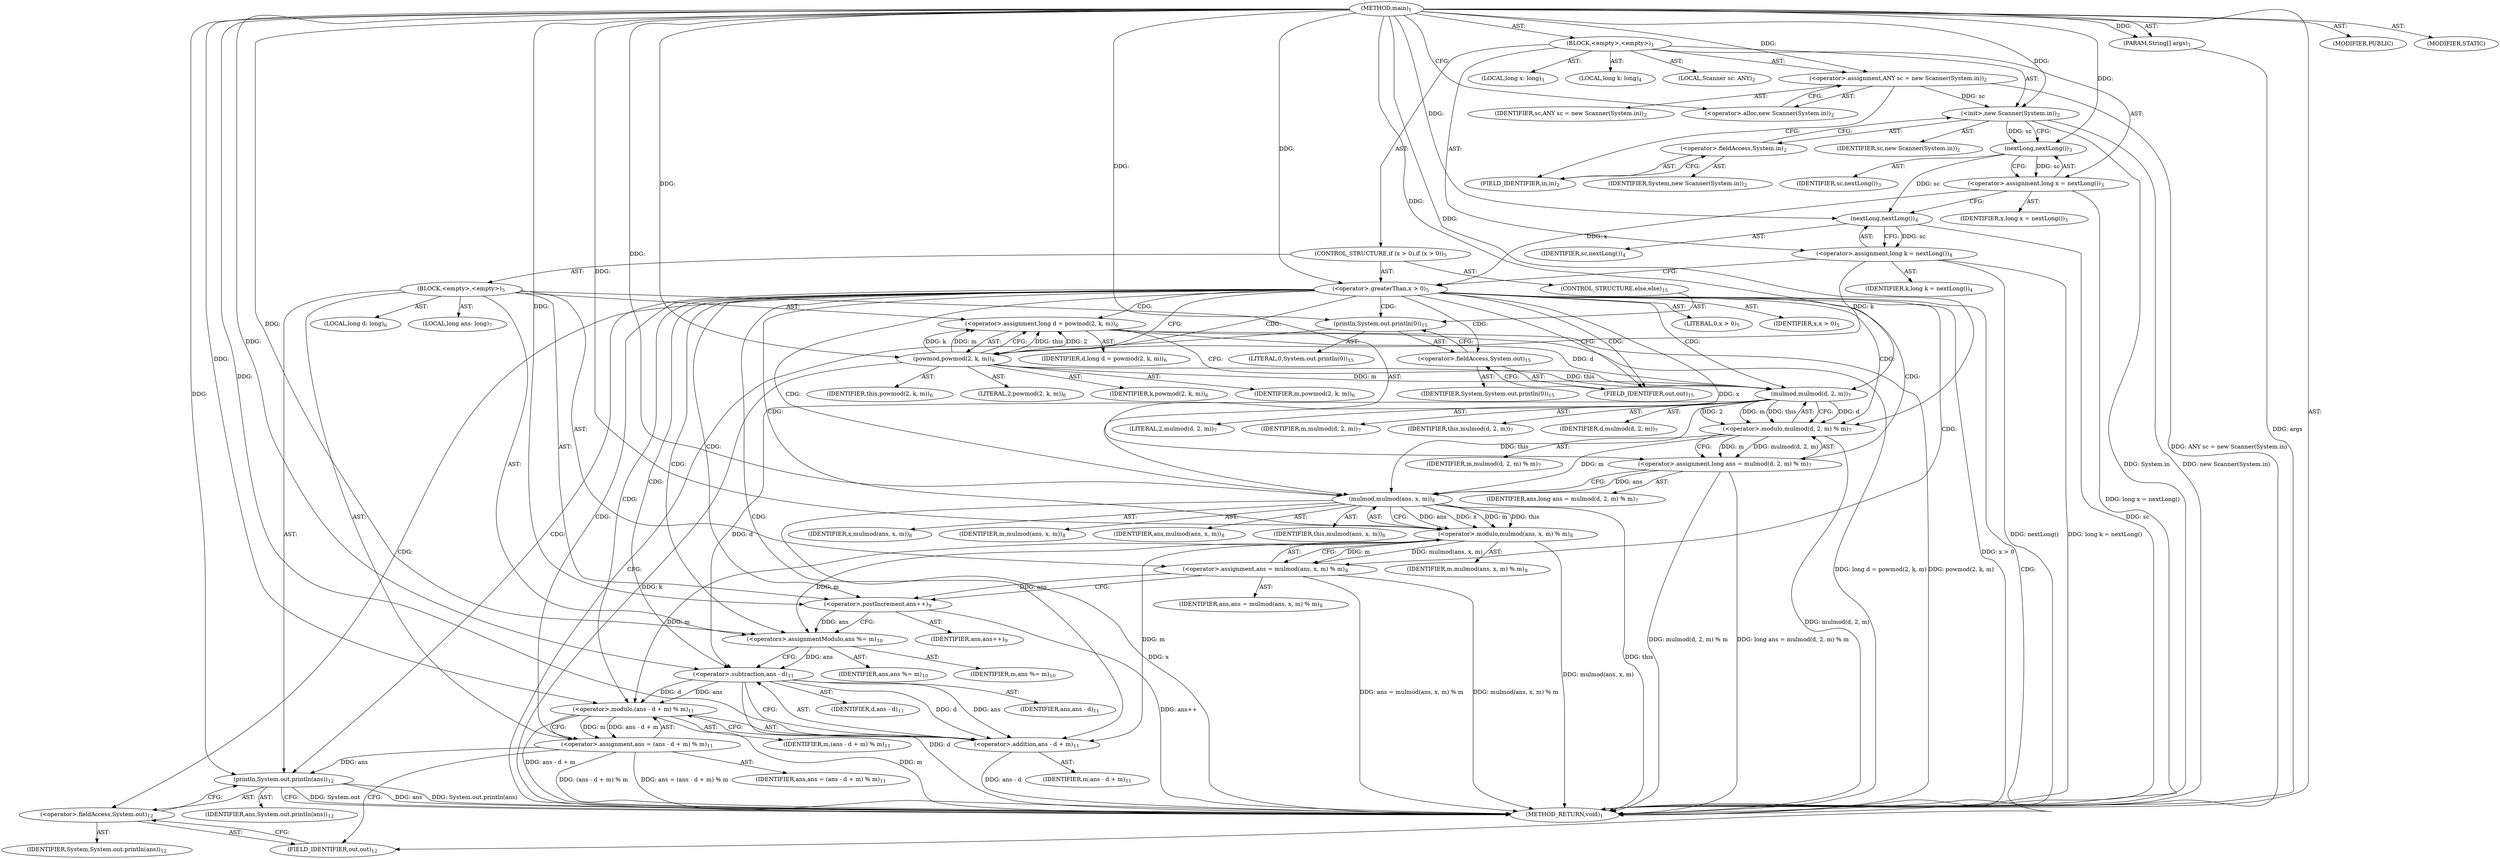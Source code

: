 digraph "main" {  
"19" [label = <(METHOD,main)<SUB>1</SUB>> ]
"20" [label = <(PARAM,String[] args)<SUB>1</SUB>> ]
"21" [label = <(BLOCK,&lt;empty&gt;,&lt;empty&gt;)<SUB>1</SUB>> ]
"4" [label = <(LOCAL,Scanner sc: ANY)<SUB>2</SUB>> ]
"22" [label = <(&lt;operator&gt;.assignment,ANY sc = new Scanner(System.in))<SUB>2</SUB>> ]
"23" [label = <(IDENTIFIER,sc,ANY sc = new Scanner(System.in))<SUB>2</SUB>> ]
"24" [label = <(&lt;operator&gt;.alloc,new Scanner(System.in))<SUB>2</SUB>> ]
"25" [label = <(&lt;init&gt;,new Scanner(System.in))<SUB>2</SUB>> ]
"3" [label = <(IDENTIFIER,sc,new Scanner(System.in))<SUB>2</SUB>> ]
"26" [label = <(&lt;operator&gt;.fieldAccess,System.in)<SUB>2</SUB>> ]
"27" [label = <(IDENTIFIER,System,new Scanner(System.in))<SUB>2</SUB>> ]
"28" [label = <(FIELD_IDENTIFIER,in,in)<SUB>2</SUB>> ]
"29" [label = <(LOCAL,long x: long)<SUB>3</SUB>> ]
"30" [label = <(&lt;operator&gt;.assignment,long x = nextLong())<SUB>3</SUB>> ]
"31" [label = <(IDENTIFIER,x,long x = nextLong())<SUB>3</SUB>> ]
"32" [label = <(nextLong,nextLong())<SUB>3</SUB>> ]
"33" [label = <(IDENTIFIER,sc,nextLong())<SUB>3</SUB>> ]
"34" [label = <(LOCAL,long k: long)<SUB>4</SUB>> ]
"35" [label = <(&lt;operator&gt;.assignment,long k = nextLong())<SUB>4</SUB>> ]
"36" [label = <(IDENTIFIER,k,long k = nextLong())<SUB>4</SUB>> ]
"37" [label = <(nextLong,nextLong())<SUB>4</SUB>> ]
"38" [label = <(IDENTIFIER,sc,nextLong())<SUB>4</SUB>> ]
"39" [label = <(CONTROL_STRUCTURE,if (x &gt; 0),if (x &gt; 0))<SUB>5</SUB>> ]
"40" [label = <(&lt;operator&gt;.greaterThan,x &gt; 0)<SUB>5</SUB>> ]
"41" [label = <(IDENTIFIER,x,x &gt; 0)<SUB>5</SUB>> ]
"42" [label = <(LITERAL,0,x &gt; 0)<SUB>5</SUB>> ]
"43" [label = <(BLOCK,&lt;empty&gt;,&lt;empty&gt;)<SUB>5</SUB>> ]
"44" [label = <(LOCAL,long d: long)<SUB>6</SUB>> ]
"45" [label = <(&lt;operator&gt;.assignment,long d = powmod(2, k, m))<SUB>6</SUB>> ]
"46" [label = <(IDENTIFIER,d,long d = powmod(2, k, m))<SUB>6</SUB>> ]
"47" [label = <(powmod,powmod(2, k, m))<SUB>6</SUB>> ]
"48" [label = <(IDENTIFIER,this,powmod(2, k, m))<SUB>6</SUB>> ]
"49" [label = <(LITERAL,2,powmod(2, k, m))<SUB>6</SUB>> ]
"50" [label = <(IDENTIFIER,k,powmod(2, k, m))<SUB>6</SUB>> ]
"51" [label = <(IDENTIFIER,m,powmod(2, k, m))<SUB>6</SUB>> ]
"52" [label = <(LOCAL,long ans: long)<SUB>7</SUB>> ]
"53" [label = <(&lt;operator&gt;.assignment,long ans = mulmod(d, 2, m) % m)<SUB>7</SUB>> ]
"54" [label = <(IDENTIFIER,ans,long ans = mulmod(d, 2, m) % m)<SUB>7</SUB>> ]
"55" [label = <(&lt;operator&gt;.modulo,mulmod(d, 2, m) % m)<SUB>7</SUB>> ]
"56" [label = <(mulmod,mulmod(d, 2, m))<SUB>7</SUB>> ]
"57" [label = <(IDENTIFIER,this,mulmod(d, 2, m))<SUB>7</SUB>> ]
"58" [label = <(IDENTIFIER,d,mulmod(d, 2, m))<SUB>7</SUB>> ]
"59" [label = <(LITERAL,2,mulmod(d, 2, m))<SUB>7</SUB>> ]
"60" [label = <(IDENTIFIER,m,mulmod(d, 2, m))<SUB>7</SUB>> ]
"61" [label = <(IDENTIFIER,m,mulmod(d, 2, m) % m)<SUB>7</SUB>> ]
"62" [label = <(&lt;operator&gt;.assignment,ans = mulmod(ans, x, m) % m)<SUB>8</SUB>> ]
"63" [label = <(IDENTIFIER,ans,ans = mulmod(ans, x, m) % m)<SUB>8</SUB>> ]
"64" [label = <(&lt;operator&gt;.modulo,mulmod(ans, x, m) % m)<SUB>8</SUB>> ]
"65" [label = <(mulmod,mulmod(ans, x, m))<SUB>8</SUB>> ]
"66" [label = <(IDENTIFIER,this,mulmod(ans, x, m))<SUB>8</SUB>> ]
"67" [label = <(IDENTIFIER,ans,mulmod(ans, x, m))<SUB>8</SUB>> ]
"68" [label = <(IDENTIFIER,x,mulmod(ans, x, m))<SUB>8</SUB>> ]
"69" [label = <(IDENTIFIER,m,mulmod(ans, x, m))<SUB>8</SUB>> ]
"70" [label = <(IDENTIFIER,m,mulmod(ans, x, m) % m)<SUB>8</SUB>> ]
"71" [label = <(&lt;operator&gt;.postIncrement,ans++)<SUB>9</SUB>> ]
"72" [label = <(IDENTIFIER,ans,ans++)<SUB>9</SUB>> ]
"73" [label = <(&lt;operators&gt;.assignmentModulo,ans %= m)<SUB>10</SUB>> ]
"74" [label = <(IDENTIFIER,ans,ans %= m)<SUB>10</SUB>> ]
"75" [label = <(IDENTIFIER,m,ans %= m)<SUB>10</SUB>> ]
"76" [label = <(&lt;operator&gt;.assignment,ans = (ans - d + m) % m)<SUB>11</SUB>> ]
"77" [label = <(IDENTIFIER,ans,ans = (ans - d + m) % m)<SUB>11</SUB>> ]
"78" [label = <(&lt;operator&gt;.modulo,(ans - d + m) % m)<SUB>11</SUB>> ]
"79" [label = <(&lt;operator&gt;.addition,ans - d + m)<SUB>11</SUB>> ]
"80" [label = <(&lt;operator&gt;.subtraction,ans - d)<SUB>11</SUB>> ]
"81" [label = <(IDENTIFIER,ans,ans - d)<SUB>11</SUB>> ]
"82" [label = <(IDENTIFIER,d,ans - d)<SUB>11</SUB>> ]
"83" [label = <(IDENTIFIER,m,ans - d + m)<SUB>11</SUB>> ]
"84" [label = <(IDENTIFIER,m,(ans - d + m) % m)<SUB>11</SUB>> ]
"85" [label = <(println,System.out.println(ans))<SUB>12</SUB>> ]
"86" [label = <(&lt;operator&gt;.fieldAccess,System.out)<SUB>12</SUB>> ]
"87" [label = <(IDENTIFIER,System,System.out.println(ans))<SUB>12</SUB>> ]
"88" [label = <(FIELD_IDENTIFIER,out,out)<SUB>12</SUB>> ]
"89" [label = <(IDENTIFIER,ans,System.out.println(ans))<SUB>12</SUB>> ]
"90" [label = <(CONTROL_STRUCTURE,else,else)<SUB>15</SUB>> ]
"91" [label = <(println,System.out.println(0))<SUB>15</SUB>> ]
"92" [label = <(&lt;operator&gt;.fieldAccess,System.out)<SUB>15</SUB>> ]
"93" [label = <(IDENTIFIER,System,System.out.println(0))<SUB>15</SUB>> ]
"94" [label = <(FIELD_IDENTIFIER,out,out)<SUB>15</SUB>> ]
"95" [label = <(LITERAL,0,System.out.println(0))<SUB>15</SUB>> ]
"96" [label = <(MODIFIER,PUBLIC)> ]
"97" [label = <(MODIFIER,STATIC)> ]
"98" [label = <(METHOD_RETURN,void)<SUB>1</SUB>> ]
  "19" -> "20"  [ label = "AST: "] 
  "19" -> "21"  [ label = "AST: "] 
  "19" -> "96"  [ label = "AST: "] 
  "19" -> "97"  [ label = "AST: "] 
  "19" -> "98"  [ label = "AST: "] 
  "21" -> "4"  [ label = "AST: "] 
  "21" -> "22"  [ label = "AST: "] 
  "21" -> "25"  [ label = "AST: "] 
  "21" -> "29"  [ label = "AST: "] 
  "21" -> "30"  [ label = "AST: "] 
  "21" -> "34"  [ label = "AST: "] 
  "21" -> "35"  [ label = "AST: "] 
  "21" -> "39"  [ label = "AST: "] 
  "22" -> "23"  [ label = "AST: "] 
  "22" -> "24"  [ label = "AST: "] 
  "25" -> "3"  [ label = "AST: "] 
  "25" -> "26"  [ label = "AST: "] 
  "26" -> "27"  [ label = "AST: "] 
  "26" -> "28"  [ label = "AST: "] 
  "30" -> "31"  [ label = "AST: "] 
  "30" -> "32"  [ label = "AST: "] 
  "32" -> "33"  [ label = "AST: "] 
  "35" -> "36"  [ label = "AST: "] 
  "35" -> "37"  [ label = "AST: "] 
  "37" -> "38"  [ label = "AST: "] 
  "39" -> "40"  [ label = "AST: "] 
  "39" -> "43"  [ label = "AST: "] 
  "39" -> "90"  [ label = "AST: "] 
  "40" -> "41"  [ label = "AST: "] 
  "40" -> "42"  [ label = "AST: "] 
  "43" -> "44"  [ label = "AST: "] 
  "43" -> "45"  [ label = "AST: "] 
  "43" -> "52"  [ label = "AST: "] 
  "43" -> "53"  [ label = "AST: "] 
  "43" -> "62"  [ label = "AST: "] 
  "43" -> "71"  [ label = "AST: "] 
  "43" -> "73"  [ label = "AST: "] 
  "43" -> "76"  [ label = "AST: "] 
  "43" -> "85"  [ label = "AST: "] 
  "45" -> "46"  [ label = "AST: "] 
  "45" -> "47"  [ label = "AST: "] 
  "47" -> "48"  [ label = "AST: "] 
  "47" -> "49"  [ label = "AST: "] 
  "47" -> "50"  [ label = "AST: "] 
  "47" -> "51"  [ label = "AST: "] 
  "53" -> "54"  [ label = "AST: "] 
  "53" -> "55"  [ label = "AST: "] 
  "55" -> "56"  [ label = "AST: "] 
  "55" -> "61"  [ label = "AST: "] 
  "56" -> "57"  [ label = "AST: "] 
  "56" -> "58"  [ label = "AST: "] 
  "56" -> "59"  [ label = "AST: "] 
  "56" -> "60"  [ label = "AST: "] 
  "62" -> "63"  [ label = "AST: "] 
  "62" -> "64"  [ label = "AST: "] 
  "64" -> "65"  [ label = "AST: "] 
  "64" -> "70"  [ label = "AST: "] 
  "65" -> "66"  [ label = "AST: "] 
  "65" -> "67"  [ label = "AST: "] 
  "65" -> "68"  [ label = "AST: "] 
  "65" -> "69"  [ label = "AST: "] 
  "71" -> "72"  [ label = "AST: "] 
  "73" -> "74"  [ label = "AST: "] 
  "73" -> "75"  [ label = "AST: "] 
  "76" -> "77"  [ label = "AST: "] 
  "76" -> "78"  [ label = "AST: "] 
  "78" -> "79"  [ label = "AST: "] 
  "78" -> "84"  [ label = "AST: "] 
  "79" -> "80"  [ label = "AST: "] 
  "79" -> "83"  [ label = "AST: "] 
  "80" -> "81"  [ label = "AST: "] 
  "80" -> "82"  [ label = "AST: "] 
  "85" -> "86"  [ label = "AST: "] 
  "85" -> "89"  [ label = "AST: "] 
  "86" -> "87"  [ label = "AST: "] 
  "86" -> "88"  [ label = "AST: "] 
  "90" -> "91"  [ label = "AST: "] 
  "91" -> "92"  [ label = "AST: "] 
  "91" -> "95"  [ label = "AST: "] 
  "92" -> "93"  [ label = "AST: "] 
  "92" -> "94"  [ label = "AST: "] 
  "22" -> "28"  [ label = "CFG: "] 
  "25" -> "32"  [ label = "CFG: "] 
  "30" -> "37"  [ label = "CFG: "] 
  "35" -> "40"  [ label = "CFG: "] 
  "24" -> "22"  [ label = "CFG: "] 
  "26" -> "25"  [ label = "CFG: "] 
  "32" -> "30"  [ label = "CFG: "] 
  "37" -> "35"  [ label = "CFG: "] 
  "40" -> "47"  [ label = "CFG: "] 
  "40" -> "94"  [ label = "CFG: "] 
  "28" -> "26"  [ label = "CFG: "] 
  "45" -> "56"  [ label = "CFG: "] 
  "53" -> "65"  [ label = "CFG: "] 
  "62" -> "71"  [ label = "CFG: "] 
  "71" -> "73"  [ label = "CFG: "] 
  "73" -> "80"  [ label = "CFG: "] 
  "76" -> "88"  [ label = "CFG: "] 
  "85" -> "98"  [ label = "CFG: "] 
  "91" -> "98"  [ label = "CFG: "] 
  "47" -> "45"  [ label = "CFG: "] 
  "55" -> "53"  [ label = "CFG: "] 
  "64" -> "62"  [ label = "CFG: "] 
  "78" -> "76"  [ label = "CFG: "] 
  "86" -> "85"  [ label = "CFG: "] 
  "92" -> "91"  [ label = "CFG: "] 
  "56" -> "55"  [ label = "CFG: "] 
  "65" -> "64"  [ label = "CFG: "] 
  "79" -> "78"  [ label = "CFG: "] 
  "88" -> "86"  [ label = "CFG: "] 
  "94" -> "92"  [ label = "CFG: "] 
  "80" -> "79"  [ label = "CFG: "] 
  "19" -> "24"  [ label = "CFG: "] 
  "20" -> "98"  [ label = "DDG: args"] 
  "22" -> "98"  [ label = "DDG: ANY sc = new Scanner(System.in)"] 
  "25" -> "98"  [ label = "DDG: System.in"] 
  "25" -> "98"  [ label = "DDG: new Scanner(System.in)"] 
  "30" -> "98"  [ label = "DDG: long x = nextLong()"] 
  "37" -> "98"  [ label = "DDG: sc"] 
  "35" -> "98"  [ label = "DDG: nextLong()"] 
  "35" -> "98"  [ label = "DDG: long k = nextLong()"] 
  "40" -> "98"  [ label = "DDG: x &gt; 0"] 
  "47" -> "98"  [ label = "DDG: k"] 
  "45" -> "98"  [ label = "DDG: powmod(2, k, m)"] 
  "45" -> "98"  [ label = "DDG: long d = powmod(2, k, m)"] 
  "55" -> "98"  [ label = "DDG: mulmod(d, 2, m)"] 
  "53" -> "98"  [ label = "DDG: mulmod(d, 2, m) % m"] 
  "53" -> "98"  [ label = "DDG: long ans = mulmod(d, 2, m) % m"] 
  "65" -> "98"  [ label = "DDG: this"] 
  "65" -> "98"  [ label = "DDG: x"] 
  "64" -> "98"  [ label = "DDG: mulmod(ans, x, m)"] 
  "62" -> "98"  [ label = "DDG: mulmod(ans, x, m) % m"] 
  "62" -> "98"  [ label = "DDG: ans = mulmod(ans, x, m) % m"] 
  "71" -> "98"  [ label = "DDG: ans++"] 
  "80" -> "98"  [ label = "DDG: d"] 
  "79" -> "98"  [ label = "DDG: ans - d"] 
  "78" -> "98"  [ label = "DDG: ans - d + m"] 
  "78" -> "98"  [ label = "DDG: m"] 
  "76" -> "98"  [ label = "DDG: (ans - d + m) % m"] 
  "76" -> "98"  [ label = "DDG: ans = (ans - d + m) % m"] 
  "85" -> "98"  [ label = "DDG: System.out"] 
  "85" -> "98"  [ label = "DDG: ans"] 
  "85" -> "98"  [ label = "DDG: System.out.println(ans)"] 
  "19" -> "20"  [ label = "DDG: "] 
  "19" -> "22"  [ label = "DDG: "] 
  "32" -> "30"  [ label = "DDG: sc"] 
  "37" -> "35"  [ label = "DDG: sc"] 
  "22" -> "25"  [ label = "DDG: sc"] 
  "19" -> "25"  [ label = "DDG: "] 
  "25" -> "32"  [ label = "DDG: sc"] 
  "19" -> "32"  [ label = "DDG: "] 
  "32" -> "37"  [ label = "DDG: sc"] 
  "19" -> "37"  [ label = "DDG: "] 
  "30" -> "40"  [ label = "DDG: x"] 
  "19" -> "40"  [ label = "DDG: "] 
  "47" -> "45"  [ label = "DDG: this"] 
  "47" -> "45"  [ label = "DDG: 2"] 
  "47" -> "45"  [ label = "DDG: k"] 
  "47" -> "45"  [ label = "DDG: m"] 
  "55" -> "53"  [ label = "DDG: mulmod(d, 2, m)"] 
  "55" -> "53"  [ label = "DDG: m"] 
  "64" -> "62"  [ label = "DDG: mulmod(ans, x, m)"] 
  "64" -> "62"  [ label = "DDG: m"] 
  "64" -> "73"  [ label = "DDG: m"] 
  "19" -> "73"  [ label = "DDG: "] 
  "78" -> "76"  [ label = "DDG: ans - d + m"] 
  "78" -> "76"  [ label = "DDG: m"] 
  "62" -> "71"  [ label = "DDG: ans"] 
  "19" -> "71"  [ label = "DDG: "] 
  "71" -> "73"  [ label = "DDG: ans"] 
  "76" -> "85"  [ label = "DDG: ans"] 
  "19" -> "85"  [ label = "DDG: "] 
  "19" -> "91"  [ label = "DDG: "] 
  "19" -> "47"  [ label = "DDG: "] 
  "35" -> "47"  [ label = "DDG: k"] 
  "56" -> "55"  [ label = "DDG: this"] 
  "56" -> "55"  [ label = "DDG: d"] 
  "56" -> "55"  [ label = "DDG: 2"] 
  "56" -> "55"  [ label = "DDG: m"] 
  "19" -> "55"  [ label = "DDG: "] 
  "65" -> "64"  [ label = "DDG: this"] 
  "65" -> "64"  [ label = "DDG: ans"] 
  "65" -> "64"  [ label = "DDG: x"] 
  "65" -> "64"  [ label = "DDG: m"] 
  "19" -> "64"  [ label = "DDG: "] 
  "80" -> "78"  [ label = "DDG: ans"] 
  "80" -> "78"  [ label = "DDG: d"] 
  "19" -> "78"  [ label = "DDG: "] 
  "64" -> "78"  [ label = "DDG: m"] 
  "47" -> "56"  [ label = "DDG: this"] 
  "19" -> "56"  [ label = "DDG: "] 
  "45" -> "56"  [ label = "DDG: d"] 
  "47" -> "56"  [ label = "DDG: m"] 
  "56" -> "65"  [ label = "DDG: this"] 
  "19" -> "65"  [ label = "DDG: "] 
  "53" -> "65"  [ label = "DDG: ans"] 
  "40" -> "65"  [ label = "DDG: x"] 
  "55" -> "65"  [ label = "DDG: m"] 
  "80" -> "79"  [ label = "DDG: ans"] 
  "80" -> "79"  [ label = "DDG: d"] 
  "19" -> "79"  [ label = "DDG: "] 
  "64" -> "79"  [ label = "DDG: m"] 
  "73" -> "80"  [ label = "DDG: ans"] 
  "19" -> "80"  [ label = "DDG: "] 
  "56" -> "80"  [ label = "DDG: d"] 
  "40" -> "47"  [ label = "CDG: "] 
  "40" -> "94"  [ label = "CDG: "] 
  "40" -> "73"  [ label = "CDG: "] 
  "40" -> "64"  [ label = "CDG: "] 
  "40" -> "85"  [ label = "CDG: "] 
  "40" -> "56"  [ label = "CDG: "] 
  "40" -> "92"  [ label = "CDG: "] 
  "40" -> "45"  [ label = "CDG: "] 
  "40" -> "76"  [ label = "CDG: "] 
  "40" -> "65"  [ label = "CDG: "] 
  "40" -> "91"  [ label = "CDG: "] 
  "40" -> "79"  [ label = "CDG: "] 
  "40" -> "80"  [ label = "CDG: "] 
  "40" -> "71"  [ label = "CDG: "] 
  "40" -> "53"  [ label = "CDG: "] 
  "40" -> "88"  [ label = "CDG: "] 
  "40" -> "55"  [ label = "CDG: "] 
  "40" -> "78"  [ label = "CDG: "] 
  "40" -> "62"  [ label = "CDG: "] 
  "40" -> "86"  [ label = "CDG: "] 
}
